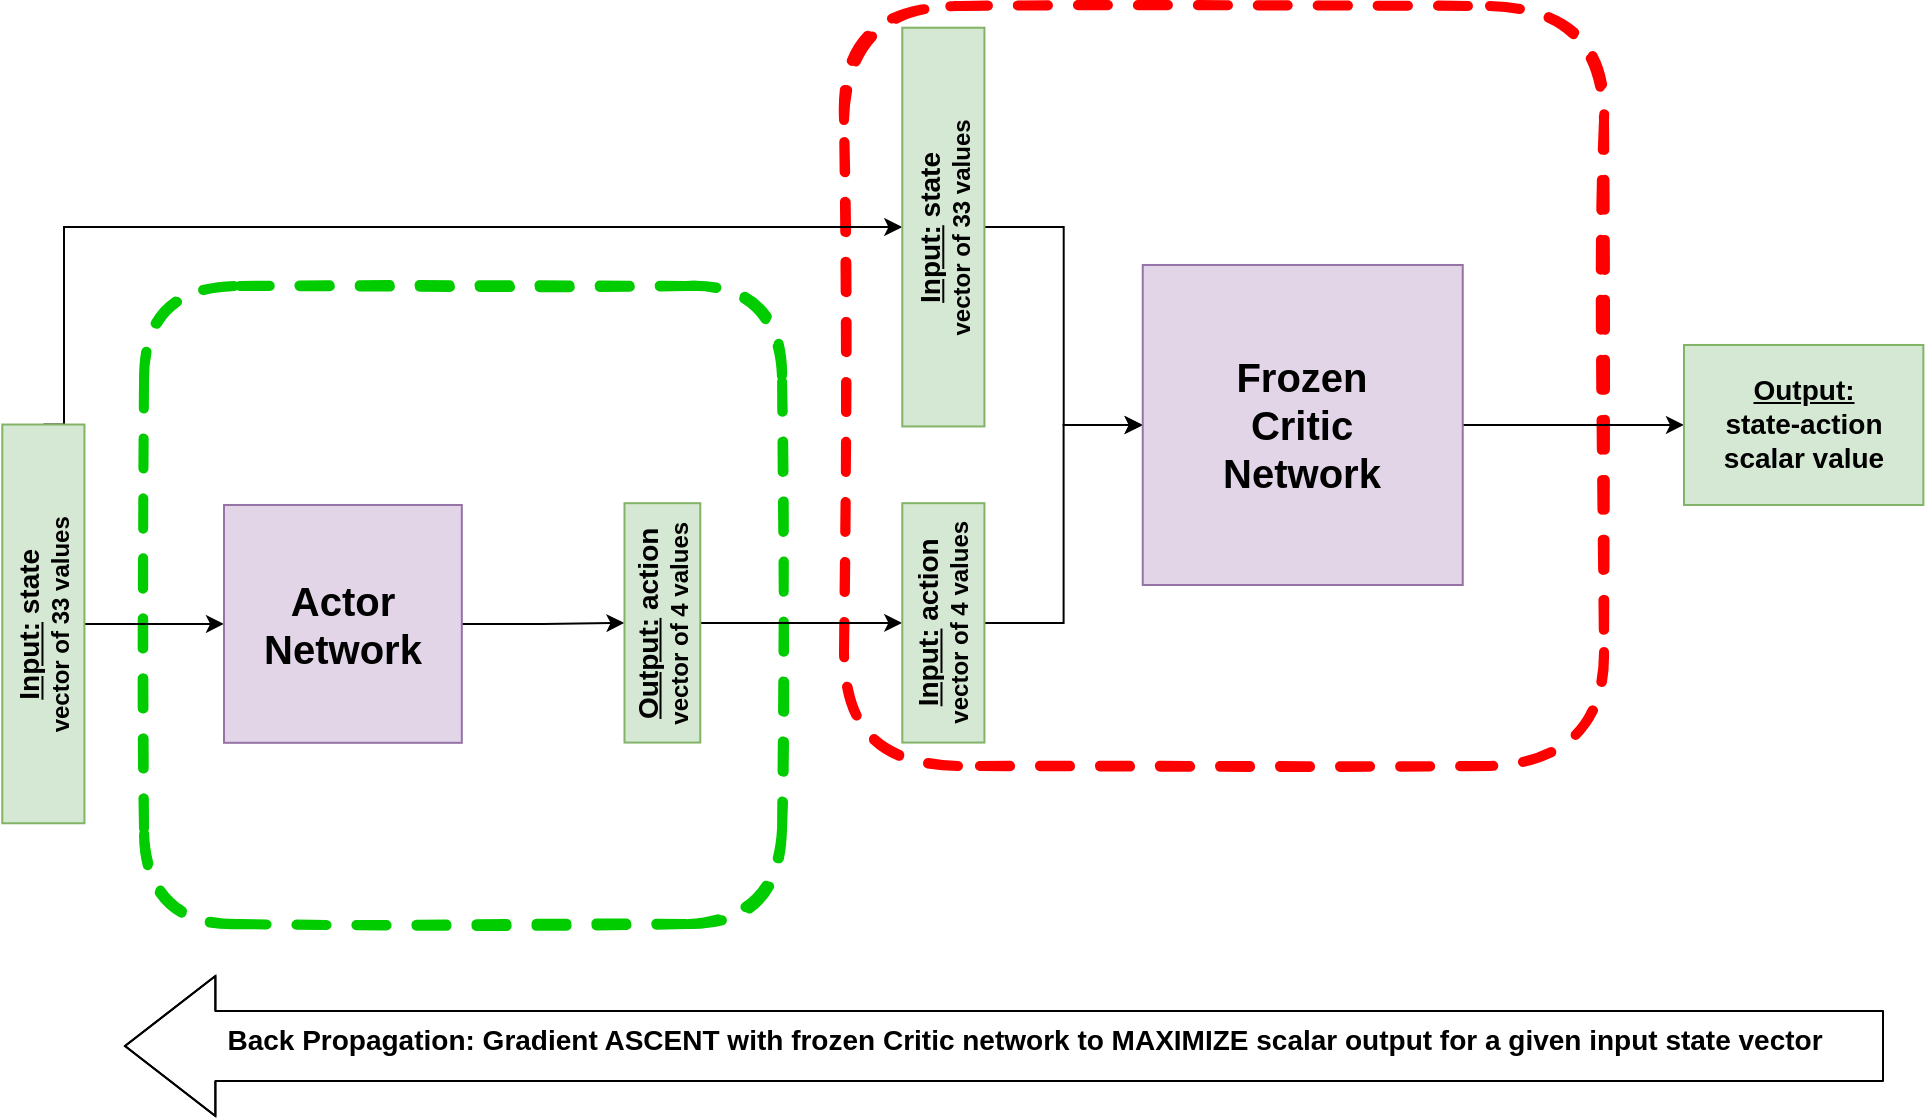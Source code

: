 <mxfile version="13.7.3" type="device"><diagram id="K3lw1ja1WBtsG1tgbpZ2" name="Page-1"><mxGraphModel dx="1024" dy="592" grid="1" gridSize="10" guides="1" tooltips="1" connect="1" arrows="1" fold="1" page="1" pageScale="1" pageWidth="1169" pageHeight="827" math="0" shadow="0"><root><mxCell id="0"/><mxCell id="1" parent="0"/><mxCell id="-htB2nR9pj63KUr0Jj3b-17" value="" style="whiteSpace=wrap;html=1;aspect=fixed;dashed=1;strokeWidth=5;fillColor=none;fontSize=20;strokeColor=#FF0000;sketch=1;rounded=1;" parent="1" vertex="1"><mxGeometry x="450" y="70" width="380" height="380" as="geometry"/></mxCell><mxCell id="-htB2nR9pj63KUr0Jj3b-16" value="" style="whiteSpace=wrap;html=1;aspect=fixed;fontSize=20;fillColor=none;dashed=1;strokeWidth=5;strokeColor=#00CC00;rounded=1;glass=0;shadow=0;sketch=1;" parent="1" vertex="1"><mxGeometry x="100" y="210" width="319.04" height="319.04" as="geometry"/></mxCell><mxCell id="-htB2nR9pj63KUr0Jj3b-5" value="" style="edgeStyle=orthogonalEdgeStyle;rounded=0;orthogonalLoop=1;jettySize=auto;html=1;entryX=0;entryY=0.5;entryDx=0;entryDy=0;exitX=0.5;exitY=1;exitDx=0;exitDy=0;" parent="1" source="-htB2nR9pj63KUr0Jj3b-1" target="-htB2nR9pj63KUr0Jj3b-2" edge="1"><mxGeometry relative="1" as="geometry"><mxPoint x="120" y="140" as="targetPoint"/><Array as="points"><mxPoint x="80" y="379"/></Array></mxGeometry></mxCell><mxCell id="-htB2nR9pj63KUr0Jj3b-10" value="" style="edgeStyle=orthogonalEdgeStyle;rounded=0;orthogonalLoop=1;jettySize=auto;html=1;entryX=0.5;entryY=0;entryDx=0;entryDy=0;exitX=1;exitY=0.5;exitDx=0;exitDy=0;" parent="1" source="-htB2nR9pj63KUr0Jj3b-1" target="-htB2nR9pj63KUr0Jj3b-6" edge="1"><mxGeometry relative="1" as="geometry"><mxPoint x="59.899" y="317.555" as="targetPoint"/><Array as="points"><mxPoint x="60" y="181"/></Array></mxGeometry></mxCell><mxCell id="-htB2nR9pj63KUr0Jj3b-1" value="&lt;b&gt;&lt;u style=&quot;font-size: 14px&quot;&gt;Input:&lt;/u&gt;&lt;span style=&quot;font-size: 14px&quot;&gt;&amp;nbsp;state&lt;/span&gt;&lt;br&gt;&lt;font style=&quot;font-size: 12px&quot;&gt;vector of 33 values&lt;/font&gt;&lt;/b&gt;" style="rounded=0;whiteSpace=wrap;html=1;rotation=-90;fillColor=#d5e8d4;strokeColor=#82b366;" parent="1" vertex="1"><mxGeometry x="-50" y="358.41" width="199.37" height="41.08" as="geometry"/></mxCell><mxCell id="-htB2nR9pj63KUr0Jj3b-4" value="" style="edgeStyle=orthogonalEdgeStyle;rounded=0;orthogonalLoop=1;jettySize=auto;html=1;" parent="1" source="-htB2nR9pj63KUr0Jj3b-2" target="-htB2nR9pj63KUr0Jj3b-3" edge="1"><mxGeometry relative="1" as="geometry"/></mxCell><mxCell id="-htB2nR9pj63KUr0Jj3b-2" value="&lt;font style=&quot;font-size: 20px&quot;&gt;&lt;b&gt;Actor&lt;br&gt;Network&lt;br&gt;&lt;/b&gt;&lt;/font&gt;" style="whiteSpace=wrap;html=1;aspect=fixed;fillColor=#e1d5e7;strokeColor=#9673a6;" parent="1" vertex="1"><mxGeometry x="140" y="319.49" width="118.92" height="118.92" as="geometry"/></mxCell><mxCell id="-htB2nR9pj63KUr0Jj3b-8" value="" style="edgeStyle=orthogonalEdgeStyle;rounded=0;orthogonalLoop=1;jettySize=auto;html=1;" parent="1" source="-htB2nR9pj63KUr0Jj3b-3" target="-htB2nR9pj63KUr0Jj3b-7" edge="1"><mxGeometry relative="1" as="geometry"><Array as="points"><mxPoint x="439" y="378"/></Array></mxGeometry></mxCell><mxCell id="-htB2nR9pj63KUr0Jj3b-3" value="&lt;b&gt;&lt;u style=&quot;font-size: 14px&quot;&gt;Output:&lt;/u&gt;&lt;span style=&quot;font-size: 14px&quot;&gt;&amp;nbsp;action&lt;/span&gt;&lt;br&gt;&lt;font style=&quot;font-size: 12px&quot;&gt;vector of 4 values&lt;/font&gt;&lt;/b&gt;" style="rounded=0;whiteSpace=wrap;html=1;rotation=-90;fillColor=#d5e8d4;strokeColor=#82b366;" parent="1" vertex="1"><mxGeometry x="299.35" y="359.49" width="119.69" height="37.9" as="geometry"/></mxCell><mxCell id="-htB2nR9pj63KUr0Jj3b-14" value="" style="edgeStyle=orthogonalEdgeStyle;rounded=0;orthogonalLoop=1;jettySize=auto;html=1;fontSize=20;" parent="1" source="-htB2nR9pj63KUr0Jj3b-6" target="-htB2nR9pj63KUr0Jj3b-11" edge="1"><mxGeometry relative="1" as="geometry"/></mxCell><mxCell id="-htB2nR9pj63KUr0Jj3b-6" value="&lt;b&gt;&lt;u style=&quot;font-size: 14px&quot;&gt;Input:&lt;/u&gt;&lt;span style=&quot;font-size: 14px&quot;&gt;&amp;nbsp;state&lt;/span&gt;&lt;br&gt;&lt;font style=&quot;font-size: 12px&quot;&gt;vector of 33 values&lt;/font&gt;&lt;/b&gt;" style="rounded=0;whiteSpace=wrap;html=1;rotation=-90;fillColor=#d5e8d4;strokeColor=#82b366;" parent="1" vertex="1"><mxGeometry x="400" y="160" width="199.37" height="41.08" as="geometry"/></mxCell><mxCell id="-htB2nR9pj63KUr0Jj3b-15" value="" style="edgeStyle=orthogonalEdgeStyle;rounded=0;orthogonalLoop=1;jettySize=auto;html=1;fontSize=20;" parent="1" source="-htB2nR9pj63KUr0Jj3b-7" target="-htB2nR9pj63KUr0Jj3b-11" edge="1"><mxGeometry relative="1" as="geometry"/></mxCell><mxCell id="-htB2nR9pj63KUr0Jj3b-7" value="&lt;b&gt;&lt;u style=&quot;font-size: 14px&quot;&gt;Input:&lt;/u&gt;&lt;span style=&quot;font-size: 14px&quot;&gt;&amp;nbsp;action&lt;/span&gt;&lt;br&gt;&lt;font style=&quot;font-size: 12px&quot;&gt;vector of 4 values&lt;/font&gt;&lt;/b&gt;" style="rounded=0;whiteSpace=wrap;html=1;rotation=-90;fillColor=#d5e8d4;strokeColor=#82b366;" parent="1" vertex="1"><mxGeometry x="439.84" y="357.9" width="119.69" height="41.08" as="geometry"/></mxCell><mxCell id="-htB2nR9pj63KUr0Jj3b-13" value="" style="edgeStyle=orthogonalEdgeStyle;rounded=0;orthogonalLoop=1;jettySize=auto;html=1;fontSize=20;" parent="1" source="-htB2nR9pj63KUr0Jj3b-11" target="-htB2nR9pj63KUr0Jj3b-12" edge="1"><mxGeometry relative="1" as="geometry"/></mxCell><mxCell id="-htB2nR9pj63KUr0Jj3b-11" value="&lt;b&gt;Frozen&lt;br&gt;Critic&lt;br&gt;Network&lt;/b&gt;" style="whiteSpace=wrap;html=1;aspect=fixed;fontSize=20;fillColor=#e1d5e7;strokeColor=#9673a6;" parent="1" vertex="1"><mxGeometry x="599.37" y="199.49" width="160" height="160" as="geometry"/></mxCell><mxCell id="-htB2nR9pj63KUr0Jj3b-12" value="&lt;b&gt;&lt;u style=&quot;font-size: 14px&quot;&gt;Output:&lt;br&gt;&lt;/u&gt;&lt;span style=&quot;font-size: 14px&quot;&gt;state-action scalar value&lt;/span&gt;&lt;/b&gt;" style="rounded=0;whiteSpace=wrap;html=1;rotation=0;fillColor=#d5e8d4;strokeColor=#82b366;" parent="1" vertex="1"><mxGeometry x="870" y="239.49" width="119.69" height="80" as="geometry"/></mxCell><mxCell id="iZVLyWdF5IokWoMMOiA--1" value="&lt;b&gt;&lt;br&gt;&lt;br&gt;&lt;span style=&quot;color: rgb(0 , 0 , 0) ; font-family: &amp;#34;helvetica&amp;#34; ; font-size: 14px ; font-style: normal ; letter-spacing: normal ; text-align: center ; text-indent: 0px ; text-transform: none ; word-spacing: 0px ; display: inline ; float: none&quot;&gt;Back Propagation: Gradient ASCENT with frozen Critic network to MAXIMIZE scalar output for a given input state vector&lt;/span&gt;&lt;/b&gt;" style="shape=flexArrow;endArrow=classic;html=1;width=35;endSize=14.73;endWidth=34;fontSize=14;labelBackgroundColor=none;horizontal=1;" edge="1" parent="1"><mxGeometry x="-0.023" y="-20" width="50" height="50" relative="1" as="geometry"><mxPoint x="970" y="590" as="sourcePoint"/><mxPoint x="90" y="590" as="targetPoint"/><Array as="points"><mxPoint x="540" y="590"/></Array><mxPoint as="offset"/></mxGeometry></mxCell></root></mxGraphModel></diagram></mxfile>